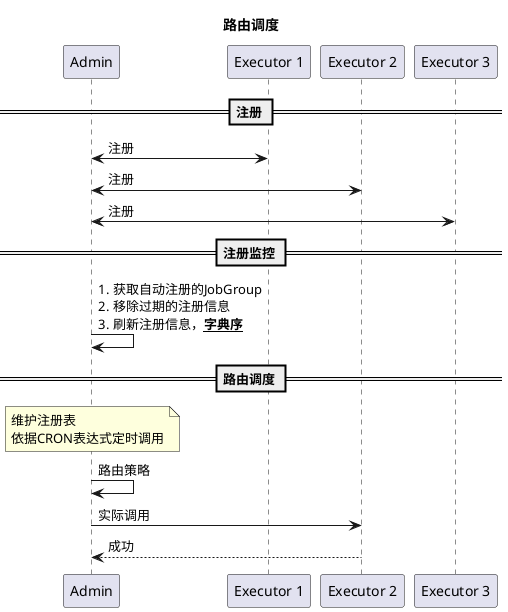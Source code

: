 @startuml
title 路由调度

participant a as "Admin" order 10
participant e1 as "Executor 1" order 20
participant e2 as "Executor 2" order 30
participant e3 as "Executor 3" order 40

== 注册 ==
e1 <-> a : 注册
e2 <-> a : 注册
e3 <-> a : 注册

== 注册监控 ==
a -> a : \
1. 获取自动注册的JobGroup\n\
2. 移除过期的注册信息\n\
3. 刷新注册信息，__**字典序**__

== 路由调度 ==
note over a
    维护注册表
    依据CRON表达式定时调用
end note
a -> a : 路由策略
a -> e2 : 实际调用
a <-- e2 : 成功
@enduml